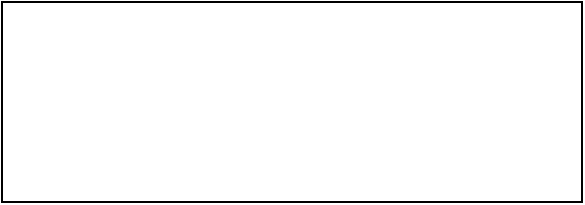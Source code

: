 <mxfile>
    <diagram id="F1KG8RU_nXTfjo-x4Jg6" name="Page-1">
        <mxGraphModel dx="1204" dy="556" grid="1" gridSize="10" guides="1" tooltips="1" connect="1" arrows="1" fold="1" page="1" pageScale="1" pageWidth="827" pageHeight="1169" math="0" shadow="0">
            <root>
                <mxCell id="0"/>
                <mxCell id="1" parent="0"/>
                <mxCell id="2" value="" style="rounded=0;whiteSpace=wrap;html=1;" vertex="1" parent="1">
                    <mxGeometry x="40" y="40" width="290" height="100" as="geometry"/>
                </mxCell>
            </root>
        </mxGraphModel>
    </diagram>
</mxfile>